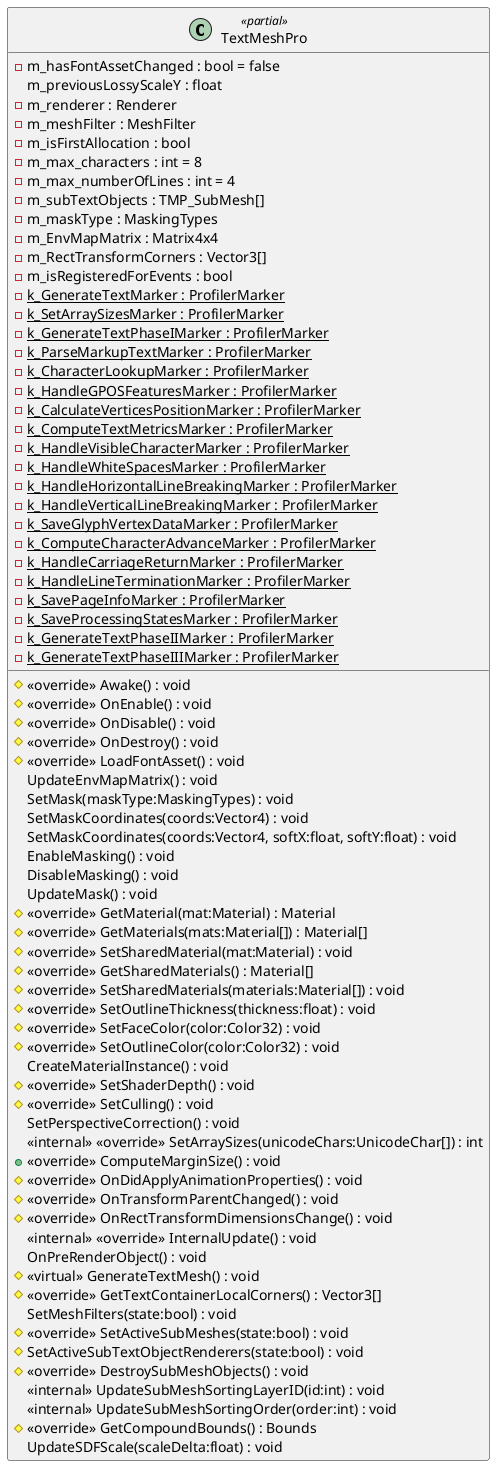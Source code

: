 @startuml
class TextMeshPro <<partial>> {
    - m_hasFontAssetChanged : bool = false
    m_previousLossyScaleY : float
    - m_renderer : Renderer
    - m_meshFilter : MeshFilter
    - m_isFirstAllocation : bool
    - m_max_characters : int = 8
    - m_max_numberOfLines : int = 4
    - m_subTextObjects : TMP_SubMesh[]
    - m_maskType : MaskingTypes
    - m_EnvMapMatrix : Matrix4x4
    - m_RectTransformCorners : Vector3[]
    - m_isRegisteredForEvents : bool
    - {static} k_GenerateTextMarker : ProfilerMarker
    - {static} k_SetArraySizesMarker : ProfilerMarker
    - {static} k_GenerateTextPhaseIMarker : ProfilerMarker
    - {static} k_ParseMarkupTextMarker : ProfilerMarker
    - {static} k_CharacterLookupMarker : ProfilerMarker
    - {static} k_HandleGPOSFeaturesMarker : ProfilerMarker
    - {static} k_CalculateVerticesPositionMarker : ProfilerMarker
    - {static} k_ComputeTextMetricsMarker : ProfilerMarker
    - {static} k_HandleVisibleCharacterMarker : ProfilerMarker
    - {static} k_HandleWhiteSpacesMarker : ProfilerMarker
    - {static} k_HandleHorizontalLineBreakingMarker : ProfilerMarker
    - {static} k_HandleVerticalLineBreakingMarker : ProfilerMarker
    - {static} k_SaveGlyphVertexDataMarker : ProfilerMarker
    - {static} k_ComputeCharacterAdvanceMarker : ProfilerMarker
    - {static} k_HandleCarriageReturnMarker : ProfilerMarker
    - {static} k_HandleLineTerminationMarker : ProfilerMarker
    - {static} k_SavePageInfoMarker : ProfilerMarker
    - {static} k_SaveProcessingStatesMarker : ProfilerMarker
    - {static} k_GenerateTextPhaseIIMarker : ProfilerMarker
    - {static} k_GenerateTextPhaseIIIMarker : ProfilerMarker
    # <<override>> Awake() : void
    # <<override>> OnEnable() : void
    # <<override>> OnDisable() : void
    # <<override>> OnDestroy() : void
    # <<override>> LoadFontAsset() : void
    UpdateEnvMapMatrix() : void
    SetMask(maskType:MaskingTypes) : void
    SetMaskCoordinates(coords:Vector4) : void
    SetMaskCoordinates(coords:Vector4, softX:float, softY:float) : void
    EnableMasking() : void
    DisableMasking() : void
    UpdateMask() : void
    # <<override>> GetMaterial(mat:Material) : Material
    # <<override>> GetMaterials(mats:Material[]) : Material[]
    # <<override>> SetSharedMaterial(mat:Material) : void
    # <<override>> GetSharedMaterials() : Material[]
    # <<override>> SetSharedMaterials(materials:Material[]) : void
    # <<override>> SetOutlineThickness(thickness:float) : void
    # <<override>> SetFaceColor(color:Color32) : void
    # <<override>> SetOutlineColor(color:Color32) : void
    CreateMaterialInstance() : void
    # <<override>> SetShaderDepth() : void
    # <<override>> SetCulling() : void
    SetPerspectiveCorrection() : void
    <<internal>> <<override>> SetArraySizes(unicodeChars:UnicodeChar[]) : int
    + <<override>> ComputeMarginSize() : void
    # <<override>> OnDidApplyAnimationProperties() : void
    # <<override>> OnTransformParentChanged() : void
    # <<override>> OnRectTransformDimensionsChange() : void
    <<internal>> <<override>> InternalUpdate() : void
    OnPreRenderObject() : void
    # <<virtual>> GenerateTextMesh() : void
    # <<override>> GetTextContainerLocalCorners() : Vector3[]
    SetMeshFilters(state:bool) : void
    # <<override>> SetActiveSubMeshes(state:bool) : void
    # SetActiveSubTextObjectRenderers(state:bool) : void
    # <<override>> DestroySubMeshObjects() : void
    <<internal>> UpdateSubMeshSortingLayerID(id:int) : void
    <<internal>> UpdateSubMeshSortingOrder(order:int) : void
    # <<override>> GetCompoundBounds() : Bounds
    UpdateSDFScale(scaleDelta:float) : void
}
@enduml
